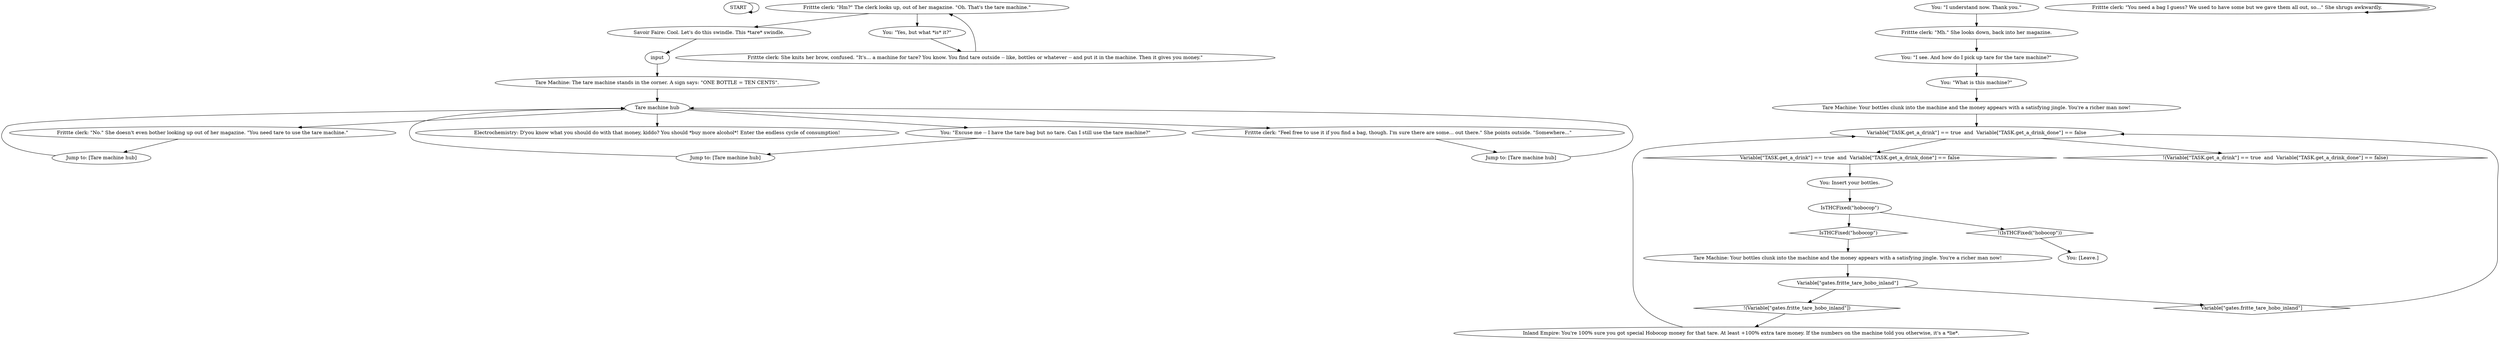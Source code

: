 # FRITTE / TARE MACHINE
# Right next to the glass-doored fridge.
# ==================================================
digraph G {
	  0 [label="START"];
	  1 [label="input"];
	  2 [label="You: \"I see. And how do I pick up tare for the tare machine?\""];
	  3 [label="Jump to: [Tare machine hub]"];
	  4 [label="Frittte clerk: \"No.\" She doesn't even bother looking up out of her magazine. \"You need tare to use the tare machine.\""];
	  5 [label="You: Insert your bottles."];
	  6 [label="Electrochemistry: D'you know what you should do with that money, kiddo? You should *buy more alcohol*! Enter the endless cycle of consumption!"];
	  7 [label="You: \"What is this machine?\""];
	  8 [label="Frittte clerk: \"You need a bag I guess? We used to have some but we gave them all out, so...\" She shrugs awkwardly."];
	  9 [label="Frittte clerk: \"Feel free to use it if you find a bag, though. I'm sure there are some... out there.\" She points outside. \"Somewhere...\""];
	  10 [label="You: [Leave.]"];
	  11 [label="Tare Machine: Your bottles clunk into the machine and the money appears with a satisfying jingle. You're a richer man now!"];
	  12 [label="Frittte clerk: \"Hm?\" The clerk looks up, out of her magazine. \"Oh. That's the tare machine.\""];
	  13 [label="Savoir Faire: Cool. Let's do this swindle. This *tare* swindle."];
	  14 [label="You: \"I understand now. Thank you.\""];
	  15 [label="Tare Machine: Your bottles clunk into the machine and the money appears with a satisfying jingle. You're a richer man now!"];
	  16 [label="Frittte clerk: She knits her brow, confused. \"It's... a machine for tare? You know. You find tare outside -- like, bottles or whatever -- and put it in the machine. Then it gives you money.\""];
	  17 [label="You: \"Yes, but what *is* it?\""];
	  18 [label="Jump to: [Tare machine hub]"];
	  19 [label="Tare machine hub"];
	  20 [label="Inland Empire: You're 100% sure you got special Hobocop money for that tare. At least +100% extra tare money. If the numbers on the machine told you otherwise, it's a *lie*."];
	  21 [label="Frittte clerk: \"Mh.\" She looks down, back into her magazine."];
	  22 [label="Tare Machine: The tare machine stands in the corner. A sign says: \"ONE BOTTLE = TEN CENTS\"."];
	  23 [label="Variable[\"TASK.get_a_drink\"] == true  and  Variable[\"TASK.get_a_drink_done\"] == false"];
	  24 [label="Variable[\"TASK.get_a_drink\"] == true  and  Variable[\"TASK.get_a_drink_done\"] == false", shape=diamond];
	  25 [label="!(Variable[\"TASK.get_a_drink\"] == true  and  Variable[\"TASK.get_a_drink_done\"] == false)", shape=diamond];
	  26 [label="Jump to: [Tare machine hub]"];
	  27 [label="You: \"Excuse me -- I have the tare bag but no tare. Can I still use the tare machine?\""];
	  28 [label="Variable[\"gates.fritte_tare_hobo_inland\"]"];
	  29 [label="Variable[\"gates.fritte_tare_hobo_inland\"]", shape=diamond];
	  30 [label="!(Variable[\"gates.fritte_tare_hobo_inland\"])", shape=diamond];
	  31 [label="IsTHCFixed(\"hobocop\")"];
	  32 [label="IsTHCFixed(\"hobocop\")", shape=diamond];
	  33 [label="!(IsTHCFixed(\"hobocop\"))", shape=diamond];
	  0 -> 0
	  1 -> 22
	  2 -> 7
	  3 -> 19
	  4 -> 18
	  5 -> 31
	  7 -> 11
	  8 -> 8
	  9 -> 26
	  11 -> 23
	  12 -> 17
	  12 -> 13
	  13 -> 1
	  14 -> 21
	  15 -> 28
	  16 -> 12
	  17 -> 16
	  18 -> 19
	  19 -> 9
	  19 -> 27
	  19 -> 4
	  19 -> 6
	  20 -> 23
	  21 -> 2
	  22 -> 19
	  23 -> 24
	  23 -> 25
	  24 -> 5
	  26 -> 19
	  27 -> 3
	  28 -> 29
	  28 -> 30
	  29 -> 23
	  30 -> 20
	  31 -> 32
	  31 -> 33
	  32 -> 15
	  33 -> 10
}

